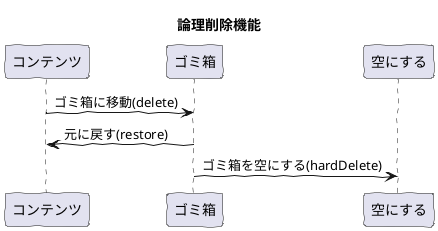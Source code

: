 @startuml
skinparam handwritten true
skinparam backgroundColor white

title 論理削除機能
コンテンツ -> ゴミ箱 : ゴミ箱に移動(delete)
コンテンツ <- ゴミ箱 : 元に戻す(restore)
ゴミ箱 -> 空にする : ゴミ箱を空にする(hardDelete)
@enduml
